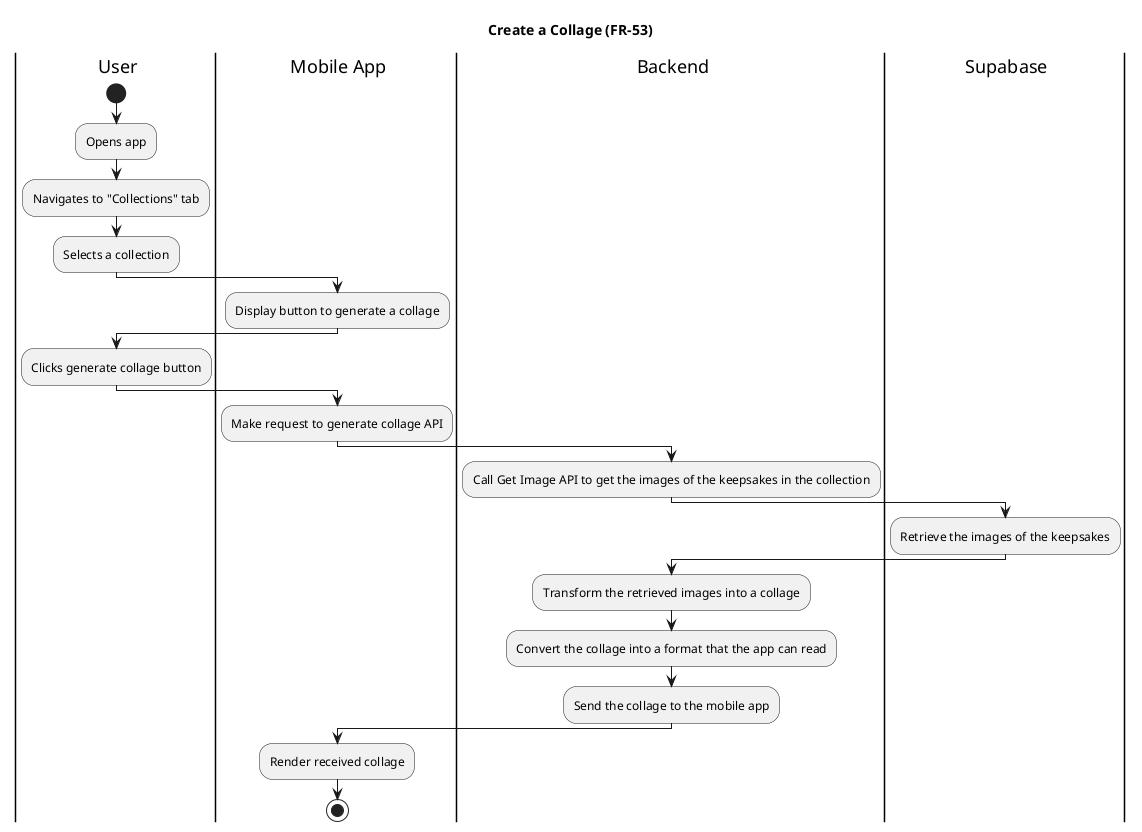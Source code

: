 @startuml
title Create a Collage (FR-53)

|user| User
|mobile| Mobile App
|backend| Backend
|db| Supabase

|user|
start
:Opens app;
:Navigates to "Collections" tab;
:Selects a collection;

|mobile|
:Display button to generate a collage;

|user|
:Clicks generate collage button;

|mobile|
:Make request to generate collage API;

|backend|
:Call Get Image API to get the images of the keepsakes in the collection;

|db|
:Retrieve the images of the keepsakes;

|backend|
:Transform the retrieved images into a collage;
:Convert the collage into a format that the app can read;
:Send the collage to the mobile app;

|mobile|
:Render received collage;

stop
@enduml
